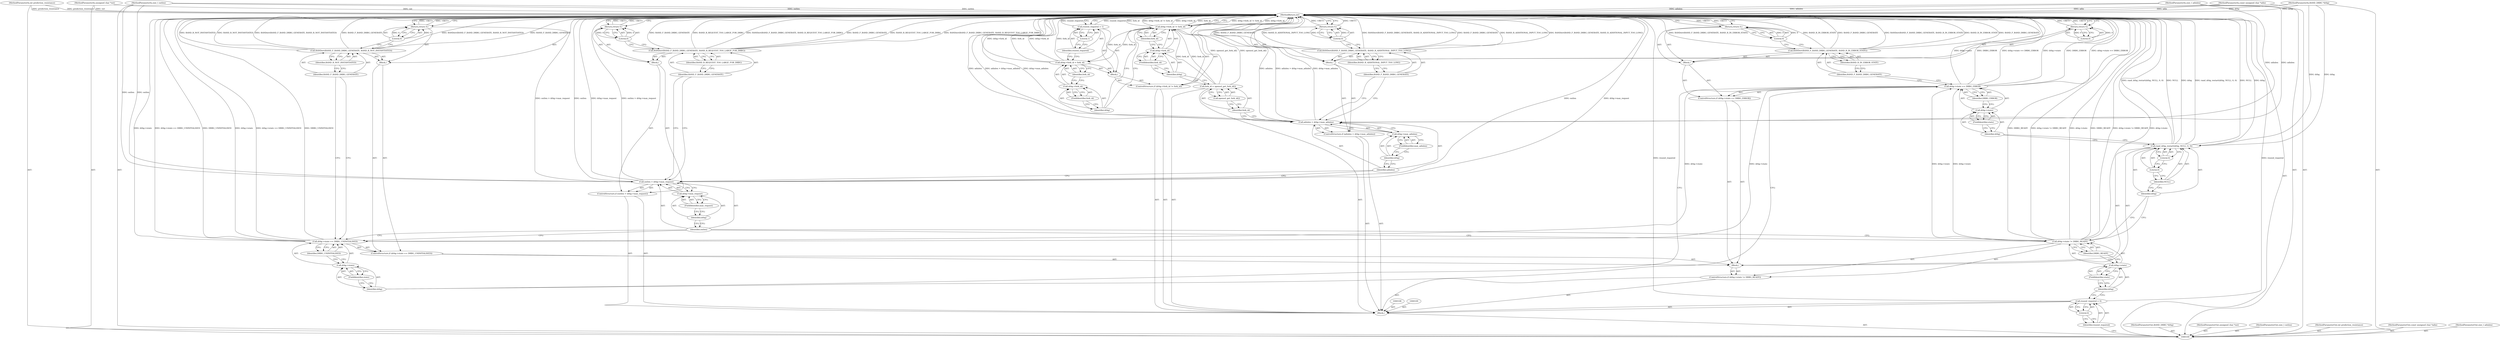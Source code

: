 digraph "0_openssl_1b0fe00e2704b5e20334a16d3c9099d1ba2ef1be_0" {
"1000193" [label="(MethodReturn,int)"];
"1000101" [label="(MethodParameterIn,RAND_DRBG *drbg)"];
"1000242" [label="(MethodParameterOut,RAND_DRBG *drbg)"];
"1000102" [label="(MethodParameterIn,unsigned char *out)"];
"1000243" [label="(MethodParameterOut,unsigned char *out)"];
"1000103" [label="(MethodParameterIn,size_t outlen)"];
"1000244" [label="(MethodParameterOut,size_t outlen)"];
"1000126" [label="(Call,drbg->state == DRBG_ERROR)"];
"1000127" [label="(Call,drbg->state)"];
"1000128" [label="(Identifier,drbg)"];
"1000129" [label="(FieldIdentifier,state)"];
"1000130" [label="(Identifier,DRBG_ERROR)"];
"1000131" [label="(Block,)"];
"1000125" [label="(ControlStructure,if (drbg->state == DRBG_ERROR))"];
"1000132" [label="(Call,RANDerr(RAND_F_RAND_DRBG_GENERATE, RAND_R_IN_ERROR_STATE))"];
"1000133" [label="(Identifier,RAND_F_RAND_DRBG_GENERATE)"];
"1000134" [label="(Identifier,RAND_R_IN_ERROR_STATE)"];
"1000135" [label="(Return,return 0;)"];
"1000136" [label="(Literal,0)"];
"1000138" [label="(Call,drbg->state == DRBG_UNINITIALISED)"];
"1000139" [label="(Call,drbg->state)"];
"1000140" [label="(Identifier,drbg)"];
"1000141" [label="(FieldIdentifier,state)"];
"1000142" [label="(Identifier,DRBG_UNINITIALISED)"];
"1000143" [label="(Block,)"];
"1000137" [label="(ControlStructure,if (drbg->state == DRBG_UNINITIALISED))"];
"1000144" [label="(Call,RANDerr(RAND_F_RAND_DRBG_GENERATE, RAND_R_NOT_INSTANTIATED))"];
"1000145" [label="(Identifier,RAND_F_RAND_DRBG_GENERATE)"];
"1000146" [label="(Identifier,RAND_R_NOT_INSTANTIATED)"];
"1000147" [label="(Return,return 0;)"];
"1000148" [label="(Literal,0)"];
"1000104" [label="(MethodParameterIn,int prediction_resistance)"];
"1000245" [label="(MethodParameterOut,int prediction_resistance)"];
"1000152" [label="(Call,drbg->max_request)"];
"1000153" [label="(Identifier,drbg)"];
"1000154" [label="(FieldIdentifier,max_request)"];
"1000155" [label="(Block,)"];
"1000149" [label="(ControlStructure,if (outlen > drbg->max_request))"];
"1000150" [label="(Call,outlen > drbg->max_request)"];
"1000151" [label="(Identifier,outlen)"];
"1000157" [label="(Identifier,RAND_F_RAND_DRBG_GENERATE)"];
"1000158" [label="(Identifier,RAND_R_REQUEST_TOO_LARGE_FOR_DRBG)"];
"1000156" [label="(Call,RANDerr(RAND_F_RAND_DRBG_GENERATE, RAND_R_REQUEST_TOO_LARGE_FOR_DRBG))"];
"1000160" [label="(Literal,0)"];
"1000159" [label="(Return,return 0;)"];
"1000164" [label="(Call,drbg->max_adinlen)"];
"1000165" [label="(Identifier,drbg)"];
"1000166" [label="(FieldIdentifier,max_adinlen)"];
"1000167" [label="(Block,)"];
"1000161" [label="(ControlStructure,if (adinlen > drbg->max_adinlen))"];
"1000162" [label="(Call,adinlen > drbg->max_adinlen)"];
"1000163" [label="(Identifier,adinlen)"];
"1000169" [label="(Identifier,RAND_F_RAND_DRBG_GENERATE)"];
"1000170" [label="(Identifier,RAND_R_ADDITIONAL_INPUT_TOO_LONG)"];
"1000168" [label="(Call,RANDerr(RAND_F_RAND_DRBG_GENERATE, RAND_R_ADDITIONAL_INPUT_TOO_LONG))"];
"1000172" [label="(Literal,0)"];
"1000171" [label="(Return,return 0;)"];
"1000174" [label="(Literal,0)"];
"1000173" [label="(Return,return 0;)"];
"1000105" [label="(MethodParameterIn,const unsigned char *adin)"];
"1000246" [label="(MethodParameterOut,const unsigned char *adin)"];
"1000106" [label="(MethodParameterIn,size_t adinlen)"];
"1000247" [label="(MethodParameterOut,size_t adinlen)"];
"1000177" [label="(Call,openssl_get_fork_id())"];
"1000175" [label="(Call,fork_id = openssl_get_fork_id())"];
"1000176" [label="(Identifier,fork_id)"];
"1000182" [label="(FieldIdentifier,fork_id)"];
"1000183" [label="(Identifier,fork_id)"];
"1000184" [label="(Block,)"];
"1000178" [label="(ControlStructure,if (drbg->fork_id != fork_id))"];
"1000179" [label="(Call,drbg->fork_id != fork_id)"];
"1000180" [label="(Call,drbg->fork_id)"];
"1000181" [label="(Identifier,drbg)"];
"1000188" [label="(FieldIdentifier,fork_id)"];
"1000189" [label="(Identifier,fork_id)"];
"1000185" [label="(Call,drbg->fork_id = fork_id)"];
"1000186" [label="(Call,drbg->fork_id)"];
"1000187" [label="(Identifier,drbg)"];
"1000192" [label="(Literal,1)"];
"1000190" [label="(Call,reseed_required = 1)"];
"1000191" [label="(Identifier,reseed_required)"];
"1000107" [label="(Block,)"];
"1000112" [label="(Literal,0)"];
"1000110" [label="(Call,reseed_required = 0)"];
"1000111" [label="(Identifier,reseed_required)"];
"1000117" [label="(FieldIdentifier,state)"];
"1000118" [label="(Identifier,DRBG_READY)"];
"1000119" [label="(Block,)"];
"1000113" [label="(ControlStructure,if (drbg->state != DRBG_READY))"];
"1000114" [label="(Call,drbg->state != DRBG_READY)"];
"1000115" [label="(Call,drbg->state)"];
"1000116" [label="(Identifier,drbg)"];
"1000121" [label="(Identifier,drbg)"];
"1000122" [label="(Identifier,NULL)"];
"1000123" [label="(Literal,0)"];
"1000124" [label="(Literal,0)"];
"1000120" [label="(Call,rand_drbg_restart(drbg, NULL, 0, 0))"];
"1000193" -> "1000100"  [label="AST: "];
"1000193" -> "1000135"  [label="CFG: "];
"1000193" -> "1000147"  [label="CFG: "];
"1000193" -> "1000159"  [label="CFG: "];
"1000193" -> "1000171"  [label="CFG: "];
"1000193" -> "1000173"  [label="CFG: "];
"1000193" -> "1000190"  [label="CFG: "];
"1000193" -> "1000179"  [label="CFG: "];
"1000173" -> "1000193"  [label="DDG: <RET>"];
"1000147" -> "1000193"  [label="DDG: <RET>"];
"1000159" -> "1000193"  [label="DDG: <RET>"];
"1000135" -> "1000193"  [label="DDG: <RET>"];
"1000171" -> "1000193"  [label="DDG: <RET>"];
"1000138" -> "1000193"  [label="DDG: DRBG_UNINITIALISED"];
"1000138" -> "1000193"  [label="DDG: drbg->state"];
"1000138" -> "1000193"  [label="DDG: drbg->state == DRBG_UNINITIALISED"];
"1000150" -> "1000193"  [label="DDG: outlen"];
"1000150" -> "1000193"  [label="DDG: drbg->max_request"];
"1000150" -> "1000193"  [label="DDG: outlen > drbg->max_request"];
"1000156" -> "1000193"  [label="DDG: RAND_F_RAND_DRBG_GENERATE"];
"1000156" -> "1000193"  [label="DDG: RAND_R_REQUEST_TOO_LARGE_FOR_DRBG"];
"1000156" -> "1000193"  [label="DDG: RANDerr(RAND_F_RAND_DRBG_GENERATE, RAND_R_REQUEST_TOO_LARGE_FOR_DRBG)"];
"1000105" -> "1000193"  [label="DDG: adin"];
"1000126" -> "1000193"  [label="DDG: drbg->state"];
"1000126" -> "1000193"  [label="DDG: DRBG_ERROR"];
"1000126" -> "1000193"  [label="DDG: drbg->state == DRBG_ERROR"];
"1000114" -> "1000193"  [label="DDG: DRBG_READY"];
"1000114" -> "1000193"  [label="DDG: drbg->state != DRBG_READY"];
"1000114" -> "1000193"  [label="DDG: drbg->state"];
"1000168" -> "1000193"  [label="DDG: RANDerr(RAND_F_RAND_DRBG_GENERATE, RAND_R_ADDITIONAL_INPUT_TOO_LONG)"];
"1000168" -> "1000193"  [label="DDG: RAND_F_RAND_DRBG_GENERATE"];
"1000168" -> "1000193"  [label="DDG: RAND_R_ADDITIONAL_INPUT_TOO_LONG"];
"1000162" -> "1000193"  [label="DDG: drbg->max_adinlen"];
"1000162" -> "1000193"  [label="DDG: adinlen"];
"1000162" -> "1000193"  [label="DDG: adinlen > drbg->max_adinlen"];
"1000185" -> "1000193"  [label="DDG: drbg->fork_id"];
"1000185" -> "1000193"  [label="DDG: fork_id"];
"1000179" -> "1000193"  [label="DDG: drbg->fork_id != fork_id"];
"1000179" -> "1000193"  [label="DDG: drbg->fork_id"];
"1000179" -> "1000193"  [label="DDG: fork_id"];
"1000104" -> "1000193"  [label="DDG: prediction_resistance"];
"1000132" -> "1000193"  [label="DDG: RANDerr(RAND_F_RAND_DRBG_GENERATE, RAND_R_IN_ERROR_STATE)"];
"1000132" -> "1000193"  [label="DDG: RAND_R_IN_ERROR_STATE"];
"1000132" -> "1000193"  [label="DDG: RAND_F_RAND_DRBG_GENERATE"];
"1000144" -> "1000193"  [label="DDG: RANDerr(RAND_F_RAND_DRBG_GENERATE, RAND_R_NOT_INSTANTIATED)"];
"1000144" -> "1000193"  [label="DDG: RAND_F_RAND_DRBG_GENERATE"];
"1000144" -> "1000193"  [label="DDG: RAND_R_NOT_INSTANTIATED"];
"1000103" -> "1000193"  [label="DDG: outlen"];
"1000190" -> "1000193"  [label="DDG: reseed_required"];
"1000120" -> "1000193"  [label="DDG: drbg"];
"1000120" -> "1000193"  [label="DDG: rand_drbg_restart(drbg, NULL, 0, 0)"];
"1000120" -> "1000193"  [label="DDG: NULL"];
"1000102" -> "1000193"  [label="DDG: out"];
"1000101" -> "1000193"  [label="DDG: drbg"];
"1000175" -> "1000193"  [label="DDG: openssl_get_fork_id()"];
"1000110" -> "1000193"  [label="DDG: reseed_required"];
"1000106" -> "1000193"  [label="DDG: adinlen"];
"1000101" -> "1000100"  [label="AST: "];
"1000101" -> "1000193"  [label="DDG: drbg"];
"1000101" -> "1000120"  [label="DDG: drbg"];
"1000242" -> "1000100"  [label="AST: "];
"1000102" -> "1000100"  [label="AST: "];
"1000102" -> "1000193"  [label="DDG: out"];
"1000243" -> "1000100"  [label="AST: "];
"1000103" -> "1000100"  [label="AST: "];
"1000103" -> "1000193"  [label="DDG: outlen"];
"1000103" -> "1000150"  [label="DDG: outlen"];
"1000244" -> "1000100"  [label="AST: "];
"1000126" -> "1000125"  [label="AST: "];
"1000126" -> "1000130"  [label="CFG: "];
"1000127" -> "1000126"  [label="AST: "];
"1000130" -> "1000126"  [label="AST: "];
"1000133" -> "1000126"  [label="CFG: "];
"1000140" -> "1000126"  [label="CFG: "];
"1000126" -> "1000193"  [label="DDG: drbg->state"];
"1000126" -> "1000193"  [label="DDG: DRBG_ERROR"];
"1000126" -> "1000193"  [label="DDG: drbg->state == DRBG_ERROR"];
"1000114" -> "1000126"  [label="DDG: drbg->state"];
"1000126" -> "1000138"  [label="DDG: drbg->state"];
"1000127" -> "1000126"  [label="AST: "];
"1000127" -> "1000129"  [label="CFG: "];
"1000128" -> "1000127"  [label="AST: "];
"1000129" -> "1000127"  [label="AST: "];
"1000130" -> "1000127"  [label="CFG: "];
"1000128" -> "1000127"  [label="AST: "];
"1000128" -> "1000120"  [label="CFG: "];
"1000129" -> "1000128"  [label="CFG: "];
"1000129" -> "1000127"  [label="AST: "];
"1000129" -> "1000128"  [label="CFG: "];
"1000127" -> "1000129"  [label="CFG: "];
"1000130" -> "1000126"  [label="AST: "];
"1000130" -> "1000127"  [label="CFG: "];
"1000126" -> "1000130"  [label="CFG: "];
"1000131" -> "1000125"  [label="AST: "];
"1000132" -> "1000131"  [label="AST: "];
"1000135" -> "1000131"  [label="AST: "];
"1000125" -> "1000119"  [label="AST: "];
"1000126" -> "1000125"  [label="AST: "];
"1000131" -> "1000125"  [label="AST: "];
"1000132" -> "1000131"  [label="AST: "];
"1000132" -> "1000134"  [label="CFG: "];
"1000133" -> "1000132"  [label="AST: "];
"1000134" -> "1000132"  [label="AST: "];
"1000136" -> "1000132"  [label="CFG: "];
"1000132" -> "1000193"  [label="DDG: RANDerr(RAND_F_RAND_DRBG_GENERATE, RAND_R_IN_ERROR_STATE)"];
"1000132" -> "1000193"  [label="DDG: RAND_R_IN_ERROR_STATE"];
"1000132" -> "1000193"  [label="DDG: RAND_F_RAND_DRBG_GENERATE"];
"1000133" -> "1000132"  [label="AST: "];
"1000133" -> "1000126"  [label="CFG: "];
"1000134" -> "1000133"  [label="CFG: "];
"1000134" -> "1000132"  [label="AST: "];
"1000134" -> "1000133"  [label="CFG: "];
"1000132" -> "1000134"  [label="CFG: "];
"1000135" -> "1000131"  [label="AST: "];
"1000135" -> "1000136"  [label="CFG: "];
"1000136" -> "1000135"  [label="AST: "];
"1000193" -> "1000135"  [label="CFG: "];
"1000135" -> "1000193"  [label="DDG: <RET>"];
"1000136" -> "1000135"  [label="DDG: 0"];
"1000136" -> "1000135"  [label="AST: "];
"1000136" -> "1000132"  [label="CFG: "];
"1000135" -> "1000136"  [label="CFG: "];
"1000136" -> "1000135"  [label="DDG: 0"];
"1000138" -> "1000137"  [label="AST: "];
"1000138" -> "1000142"  [label="CFG: "];
"1000139" -> "1000138"  [label="AST: "];
"1000142" -> "1000138"  [label="AST: "];
"1000145" -> "1000138"  [label="CFG: "];
"1000151" -> "1000138"  [label="CFG: "];
"1000138" -> "1000193"  [label="DDG: DRBG_UNINITIALISED"];
"1000138" -> "1000193"  [label="DDG: drbg->state"];
"1000138" -> "1000193"  [label="DDG: drbg->state == DRBG_UNINITIALISED"];
"1000126" -> "1000138"  [label="DDG: drbg->state"];
"1000139" -> "1000138"  [label="AST: "];
"1000139" -> "1000141"  [label="CFG: "];
"1000140" -> "1000139"  [label="AST: "];
"1000141" -> "1000139"  [label="AST: "];
"1000142" -> "1000139"  [label="CFG: "];
"1000140" -> "1000139"  [label="AST: "];
"1000140" -> "1000126"  [label="CFG: "];
"1000141" -> "1000140"  [label="CFG: "];
"1000141" -> "1000139"  [label="AST: "];
"1000141" -> "1000140"  [label="CFG: "];
"1000139" -> "1000141"  [label="CFG: "];
"1000142" -> "1000138"  [label="AST: "];
"1000142" -> "1000139"  [label="CFG: "];
"1000138" -> "1000142"  [label="CFG: "];
"1000143" -> "1000137"  [label="AST: "];
"1000144" -> "1000143"  [label="AST: "];
"1000147" -> "1000143"  [label="AST: "];
"1000137" -> "1000119"  [label="AST: "];
"1000138" -> "1000137"  [label="AST: "];
"1000143" -> "1000137"  [label="AST: "];
"1000144" -> "1000143"  [label="AST: "];
"1000144" -> "1000146"  [label="CFG: "];
"1000145" -> "1000144"  [label="AST: "];
"1000146" -> "1000144"  [label="AST: "];
"1000148" -> "1000144"  [label="CFG: "];
"1000144" -> "1000193"  [label="DDG: RANDerr(RAND_F_RAND_DRBG_GENERATE, RAND_R_NOT_INSTANTIATED)"];
"1000144" -> "1000193"  [label="DDG: RAND_F_RAND_DRBG_GENERATE"];
"1000144" -> "1000193"  [label="DDG: RAND_R_NOT_INSTANTIATED"];
"1000145" -> "1000144"  [label="AST: "];
"1000145" -> "1000138"  [label="CFG: "];
"1000146" -> "1000145"  [label="CFG: "];
"1000146" -> "1000144"  [label="AST: "];
"1000146" -> "1000145"  [label="CFG: "];
"1000144" -> "1000146"  [label="CFG: "];
"1000147" -> "1000143"  [label="AST: "];
"1000147" -> "1000148"  [label="CFG: "];
"1000148" -> "1000147"  [label="AST: "];
"1000193" -> "1000147"  [label="CFG: "];
"1000147" -> "1000193"  [label="DDG: <RET>"];
"1000148" -> "1000147"  [label="DDG: 0"];
"1000148" -> "1000147"  [label="AST: "];
"1000148" -> "1000144"  [label="CFG: "];
"1000147" -> "1000148"  [label="CFG: "];
"1000148" -> "1000147"  [label="DDG: 0"];
"1000104" -> "1000100"  [label="AST: "];
"1000104" -> "1000193"  [label="DDG: prediction_resistance"];
"1000245" -> "1000100"  [label="AST: "];
"1000152" -> "1000150"  [label="AST: "];
"1000152" -> "1000154"  [label="CFG: "];
"1000153" -> "1000152"  [label="AST: "];
"1000154" -> "1000152"  [label="AST: "];
"1000150" -> "1000152"  [label="CFG: "];
"1000153" -> "1000152"  [label="AST: "];
"1000153" -> "1000151"  [label="CFG: "];
"1000154" -> "1000153"  [label="CFG: "];
"1000154" -> "1000152"  [label="AST: "];
"1000154" -> "1000153"  [label="CFG: "];
"1000152" -> "1000154"  [label="CFG: "];
"1000155" -> "1000149"  [label="AST: "];
"1000156" -> "1000155"  [label="AST: "];
"1000159" -> "1000155"  [label="AST: "];
"1000149" -> "1000107"  [label="AST: "];
"1000150" -> "1000149"  [label="AST: "];
"1000155" -> "1000149"  [label="AST: "];
"1000150" -> "1000149"  [label="AST: "];
"1000150" -> "1000152"  [label="CFG: "];
"1000151" -> "1000150"  [label="AST: "];
"1000152" -> "1000150"  [label="AST: "];
"1000157" -> "1000150"  [label="CFG: "];
"1000163" -> "1000150"  [label="CFG: "];
"1000150" -> "1000193"  [label="DDG: outlen"];
"1000150" -> "1000193"  [label="DDG: drbg->max_request"];
"1000150" -> "1000193"  [label="DDG: outlen > drbg->max_request"];
"1000103" -> "1000150"  [label="DDG: outlen"];
"1000151" -> "1000150"  [label="AST: "];
"1000151" -> "1000138"  [label="CFG: "];
"1000151" -> "1000114"  [label="CFG: "];
"1000153" -> "1000151"  [label="CFG: "];
"1000157" -> "1000156"  [label="AST: "];
"1000157" -> "1000150"  [label="CFG: "];
"1000158" -> "1000157"  [label="CFG: "];
"1000158" -> "1000156"  [label="AST: "];
"1000158" -> "1000157"  [label="CFG: "];
"1000156" -> "1000158"  [label="CFG: "];
"1000156" -> "1000155"  [label="AST: "];
"1000156" -> "1000158"  [label="CFG: "];
"1000157" -> "1000156"  [label="AST: "];
"1000158" -> "1000156"  [label="AST: "];
"1000160" -> "1000156"  [label="CFG: "];
"1000156" -> "1000193"  [label="DDG: RAND_F_RAND_DRBG_GENERATE"];
"1000156" -> "1000193"  [label="DDG: RAND_R_REQUEST_TOO_LARGE_FOR_DRBG"];
"1000156" -> "1000193"  [label="DDG: RANDerr(RAND_F_RAND_DRBG_GENERATE, RAND_R_REQUEST_TOO_LARGE_FOR_DRBG)"];
"1000160" -> "1000159"  [label="AST: "];
"1000160" -> "1000156"  [label="CFG: "];
"1000159" -> "1000160"  [label="CFG: "];
"1000160" -> "1000159"  [label="DDG: 0"];
"1000159" -> "1000155"  [label="AST: "];
"1000159" -> "1000160"  [label="CFG: "];
"1000160" -> "1000159"  [label="AST: "];
"1000193" -> "1000159"  [label="CFG: "];
"1000159" -> "1000193"  [label="DDG: <RET>"];
"1000160" -> "1000159"  [label="DDG: 0"];
"1000164" -> "1000162"  [label="AST: "];
"1000164" -> "1000166"  [label="CFG: "];
"1000165" -> "1000164"  [label="AST: "];
"1000166" -> "1000164"  [label="AST: "];
"1000162" -> "1000164"  [label="CFG: "];
"1000165" -> "1000164"  [label="AST: "];
"1000165" -> "1000163"  [label="CFG: "];
"1000166" -> "1000165"  [label="CFG: "];
"1000166" -> "1000164"  [label="AST: "];
"1000166" -> "1000165"  [label="CFG: "];
"1000164" -> "1000166"  [label="CFG: "];
"1000167" -> "1000161"  [label="AST: "];
"1000168" -> "1000167"  [label="AST: "];
"1000171" -> "1000167"  [label="AST: "];
"1000173" -> "1000167"  [label="AST: "];
"1000161" -> "1000107"  [label="AST: "];
"1000162" -> "1000161"  [label="AST: "];
"1000167" -> "1000161"  [label="AST: "];
"1000162" -> "1000161"  [label="AST: "];
"1000162" -> "1000164"  [label="CFG: "];
"1000163" -> "1000162"  [label="AST: "];
"1000164" -> "1000162"  [label="AST: "];
"1000169" -> "1000162"  [label="CFG: "];
"1000176" -> "1000162"  [label="CFG: "];
"1000162" -> "1000193"  [label="DDG: drbg->max_adinlen"];
"1000162" -> "1000193"  [label="DDG: adinlen"];
"1000162" -> "1000193"  [label="DDG: adinlen > drbg->max_adinlen"];
"1000106" -> "1000162"  [label="DDG: adinlen"];
"1000163" -> "1000162"  [label="AST: "];
"1000163" -> "1000150"  [label="CFG: "];
"1000165" -> "1000163"  [label="CFG: "];
"1000169" -> "1000168"  [label="AST: "];
"1000169" -> "1000162"  [label="CFG: "];
"1000170" -> "1000169"  [label="CFG: "];
"1000170" -> "1000168"  [label="AST: "];
"1000170" -> "1000169"  [label="CFG: "];
"1000168" -> "1000170"  [label="CFG: "];
"1000168" -> "1000167"  [label="AST: "];
"1000168" -> "1000170"  [label="CFG: "];
"1000169" -> "1000168"  [label="AST: "];
"1000170" -> "1000168"  [label="AST: "];
"1000172" -> "1000168"  [label="CFG: "];
"1000168" -> "1000193"  [label="DDG: RANDerr(RAND_F_RAND_DRBG_GENERATE, RAND_R_ADDITIONAL_INPUT_TOO_LONG)"];
"1000168" -> "1000193"  [label="DDG: RAND_F_RAND_DRBG_GENERATE"];
"1000168" -> "1000193"  [label="DDG: RAND_R_ADDITIONAL_INPUT_TOO_LONG"];
"1000172" -> "1000171"  [label="AST: "];
"1000172" -> "1000168"  [label="CFG: "];
"1000171" -> "1000172"  [label="CFG: "];
"1000172" -> "1000171"  [label="DDG: 0"];
"1000171" -> "1000167"  [label="AST: "];
"1000171" -> "1000172"  [label="CFG: "];
"1000172" -> "1000171"  [label="AST: "];
"1000193" -> "1000171"  [label="CFG: "];
"1000171" -> "1000193"  [label="DDG: <RET>"];
"1000172" -> "1000171"  [label="DDG: 0"];
"1000174" -> "1000173"  [label="AST: "];
"1000173" -> "1000174"  [label="CFG: "];
"1000174" -> "1000173"  [label="DDG: 0"];
"1000173" -> "1000167"  [label="AST: "];
"1000173" -> "1000174"  [label="CFG: "];
"1000174" -> "1000173"  [label="AST: "];
"1000193" -> "1000173"  [label="CFG: "];
"1000173" -> "1000193"  [label="DDG: <RET>"];
"1000174" -> "1000173"  [label="DDG: 0"];
"1000105" -> "1000100"  [label="AST: "];
"1000105" -> "1000193"  [label="DDG: adin"];
"1000246" -> "1000100"  [label="AST: "];
"1000106" -> "1000100"  [label="AST: "];
"1000106" -> "1000193"  [label="DDG: adinlen"];
"1000106" -> "1000162"  [label="DDG: adinlen"];
"1000247" -> "1000100"  [label="AST: "];
"1000177" -> "1000175"  [label="AST: "];
"1000177" -> "1000176"  [label="CFG: "];
"1000175" -> "1000177"  [label="CFG: "];
"1000175" -> "1000107"  [label="AST: "];
"1000175" -> "1000177"  [label="CFG: "];
"1000176" -> "1000175"  [label="AST: "];
"1000177" -> "1000175"  [label="AST: "];
"1000181" -> "1000175"  [label="CFG: "];
"1000175" -> "1000193"  [label="DDG: openssl_get_fork_id()"];
"1000175" -> "1000179"  [label="DDG: fork_id"];
"1000176" -> "1000175"  [label="AST: "];
"1000176" -> "1000162"  [label="CFG: "];
"1000177" -> "1000176"  [label="CFG: "];
"1000182" -> "1000180"  [label="AST: "];
"1000182" -> "1000181"  [label="CFG: "];
"1000180" -> "1000182"  [label="CFG: "];
"1000183" -> "1000179"  [label="AST: "];
"1000183" -> "1000180"  [label="CFG: "];
"1000179" -> "1000183"  [label="CFG: "];
"1000184" -> "1000178"  [label="AST: "];
"1000185" -> "1000184"  [label="AST: "];
"1000190" -> "1000184"  [label="AST: "];
"1000178" -> "1000107"  [label="AST: "];
"1000179" -> "1000178"  [label="AST: "];
"1000184" -> "1000178"  [label="AST: "];
"1000179" -> "1000178"  [label="AST: "];
"1000179" -> "1000183"  [label="CFG: "];
"1000180" -> "1000179"  [label="AST: "];
"1000183" -> "1000179"  [label="AST: "];
"1000187" -> "1000179"  [label="CFG: "];
"1000193" -> "1000179"  [label="CFG: "];
"1000179" -> "1000193"  [label="DDG: drbg->fork_id != fork_id"];
"1000179" -> "1000193"  [label="DDG: drbg->fork_id"];
"1000179" -> "1000193"  [label="DDG: fork_id"];
"1000175" -> "1000179"  [label="DDG: fork_id"];
"1000179" -> "1000185"  [label="DDG: fork_id"];
"1000180" -> "1000179"  [label="AST: "];
"1000180" -> "1000182"  [label="CFG: "];
"1000181" -> "1000180"  [label="AST: "];
"1000182" -> "1000180"  [label="AST: "];
"1000183" -> "1000180"  [label="CFG: "];
"1000181" -> "1000180"  [label="AST: "];
"1000181" -> "1000175"  [label="CFG: "];
"1000182" -> "1000181"  [label="CFG: "];
"1000188" -> "1000186"  [label="AST: "];
"1000188" -> "1000187"  [label="CFG: "];
"1000186" -> "1000188"  [label="CFG: "];
"1000189" -> "1000185"  [label="AST: "];
"1000189" -> "1000186"  [label="CFG: "];
"1000185" -> "1000189"  [label="CFG: "];
"1000185" -> "1000184"  [label="AST: "];
"1000185" -> "1000189"  [label="CFG: "];
"1000186" -> "1000185"  [label="AST: "];
"1000189" -> "1000185"  [label="AST: "];
"1000191" -> "1000185"  [label="CFG: "];
"1000185" -> "1000193"  [label="DDG: drbg->fork_id"];
"1000185" -> "1000193"  [label="DDG: fork_id"];
"1000179" -> "1000185"  [label="DDG: fork_id"];
"1000186" -> "1000185"  [label="AST: "];
"1000186" -> "1000188"  [label="CFG: "];
"1000187" -> "1000186"  [label="AST: "];
"1000188" -> "1000186"  [label="AST: "];
"1000189" -> "1000186"  [label="CFG: "];
"1000187" -> "1000186"  [label="AST: "];
"1000187" -> "1000179"  [label="CFG: "];
"1000188" -> "1000187"  [label="CFG: "];
"1000192" -> "1000190"  [label="AST: "];
"1000192" -> "1000191"  [label="CFG: "];
"1000190" -> "1000192"  [label="CFG: "];
"1000190" -> "1000184"  [label="AST: "];
"1000190" -> "1000192"  [label="CFG: "];
"1000191" -> "1000190"  [label="AST: "];
"1000192" -> "1000190"  [label="AST: "];
"1000193" -> "1000190"  [label="CFG: "];
"1000190" -> "1000193"  [label="DDG: reseed_required"];
"1000191" -> "1000190"  [label="AST: "];
"1000191" -> "1000185"  [label="CFG: "];
"1000192" -> "1000191"  [label="CFG: "];
"1000107" -> "1000100"  [label="AST: "];
"1000108" -> "1000107"  [label="AST: "];
"1000109" -> "1000107"  [label="AST: "];
"1000110" -> "1000107"  [label="AST: "];
"1000113" -> "1000107"  [label="AST: "];
"1000149" -> "1000107"  [label="AST: "];
"1000161" -> "1000107"  [label="AST: "];
"1000175" -> "1000107"  [label="AST: "];
"1000178" -> "1000107"  [label="AST: "];
"1000112" -> "1000110"  [label="AST: "];
"1000112" -> "1000111"  [label="CFG: "];
"1000110" -> "1000112"  [label="CFG: "];
"1000110" -> "1000107"  [label="AST: "];
"1000110" -> "1000112"  [label="CFG: "];
"1000111" -> "1000110"  [label="AST: "];
"1000112" -> "1000110"  [label="AST: "];
"1000116" -> "1000110"  [label="CFG: "];
"1000110" -> "1000193"  [label="DDG: reseed_required"];
"1000111" -> "1000110"  [label="AST: "];
"1000111" -> "1000100"  [label="CFG: "];
"1000112" -> "1000111"  [label="CFG: "];
"1000117" -> "1000115"  [label="AST: "];
"1000117" -> "1000116"  [label="CFG: "];
"1000115" -> "1000117"  [label="CFG: "];
"1000118" -> "1000114"  [label="AST: "];
"1000118" -> "1000115"  [label="CFG: "];
"1000114" -> "1000118"  [label="CFG: "];
"1000119" -> "1000113"  [label="AST: "];
"1000120" -> "1000119"  [label="AST: "];
"1000125" -> "1000119"  [label="AST: "];
"1000137" -> "1000119"  [label="AST: "];
"1000113" -> "1000107"  [label="AST: "];
"1000114" -> "1000113"  [label="AST: "];
"1000119" -> "1000113"  [label="AST: "];
"1000114" -> "1000113"  [label="AST: "];
"1000114" -> "1000118"  [label="CFG: "];
"1000115" -> "1000114"  [label="AST: "];
"1000118" -> "1000114"  [label="AST: "];
"1000121" -> "1000114"  [label="CFG: "];
"1000151" -> "1000114"  [label="CFG: "];
"1000114" -> "1000193"  [label="DDG: DRBG_READY"];
"1000114" -> "1000193"  [label="DDG: drbg->state != DRBG_READY"];
"1000114" -> "1000193"  [label="DDG: drbg->state"];
"1000114" -> "1000126"  [label="DDG: drbg->state"];
"1000115" -> "1000114"  [label="AST: "];
"1000115" -> "1000117"  [label="CFG: "];
"1000116" -> "1000115"  [label="AST: "];
"1000117" -> "1000115"  [label="AST: "];
"1000118" -> "1000115"  [label="CFG: "];
"1000116" -> "1000115"  [label="AST: "];
"1000116" -> "1000110"  [label="CFG: "];
"1000117" -> "1000116"  [label="CFG: "];
"1000121" -> "1000120"  [label="AST: "];
"1000121" -> "1000114"  [label="CFG: "];
"1000122" -> "1000121"  [label="CFG: "];
"1000122" -> "1000120"  [label="AST: "];
"1000122" -> "1000121"  [label="CFG: "];
"1000123" -> "1000122"  [label="CFG: "];
"1000123" -> "1000120"  [label="AST: "];
"1000123" -> "1000122"  [label="CFG: "];
"1000124" -> "1000123"  [label="CFG: "];
"1000124" -> "1000120"  [label="AST: "];
"1000124" -> "1000123"  [label="CFG: "];
"1000120" -> "1000124"  [label="CFG: "];
"1000120" -> "1000119"  [label="AST: "];
"1000120" -> "1000124"  [label="CFG: "];
"1000121" -> "1000120"  [label="AST: "];
"1000122" -> "1000120"  [label="AST: "];
"1000123" -> "1000120"  [label="AST: "];
"1000124" -> "1000120"  [label="AST: "];
"1000128" -> "1000120"  [label="CFG: "];
"1000120" -> "1000193"  [label="DDG: drbg"];
"1000120" -> "1000193"  [label="DDG: rand_drbg_restart(drbg, NULL, 0, 0)"];
"1000120" -> "1000193"  [label="DDG: NULL"];
"1000101" -> "1000120"  [label="DDG: drbg"];
}
